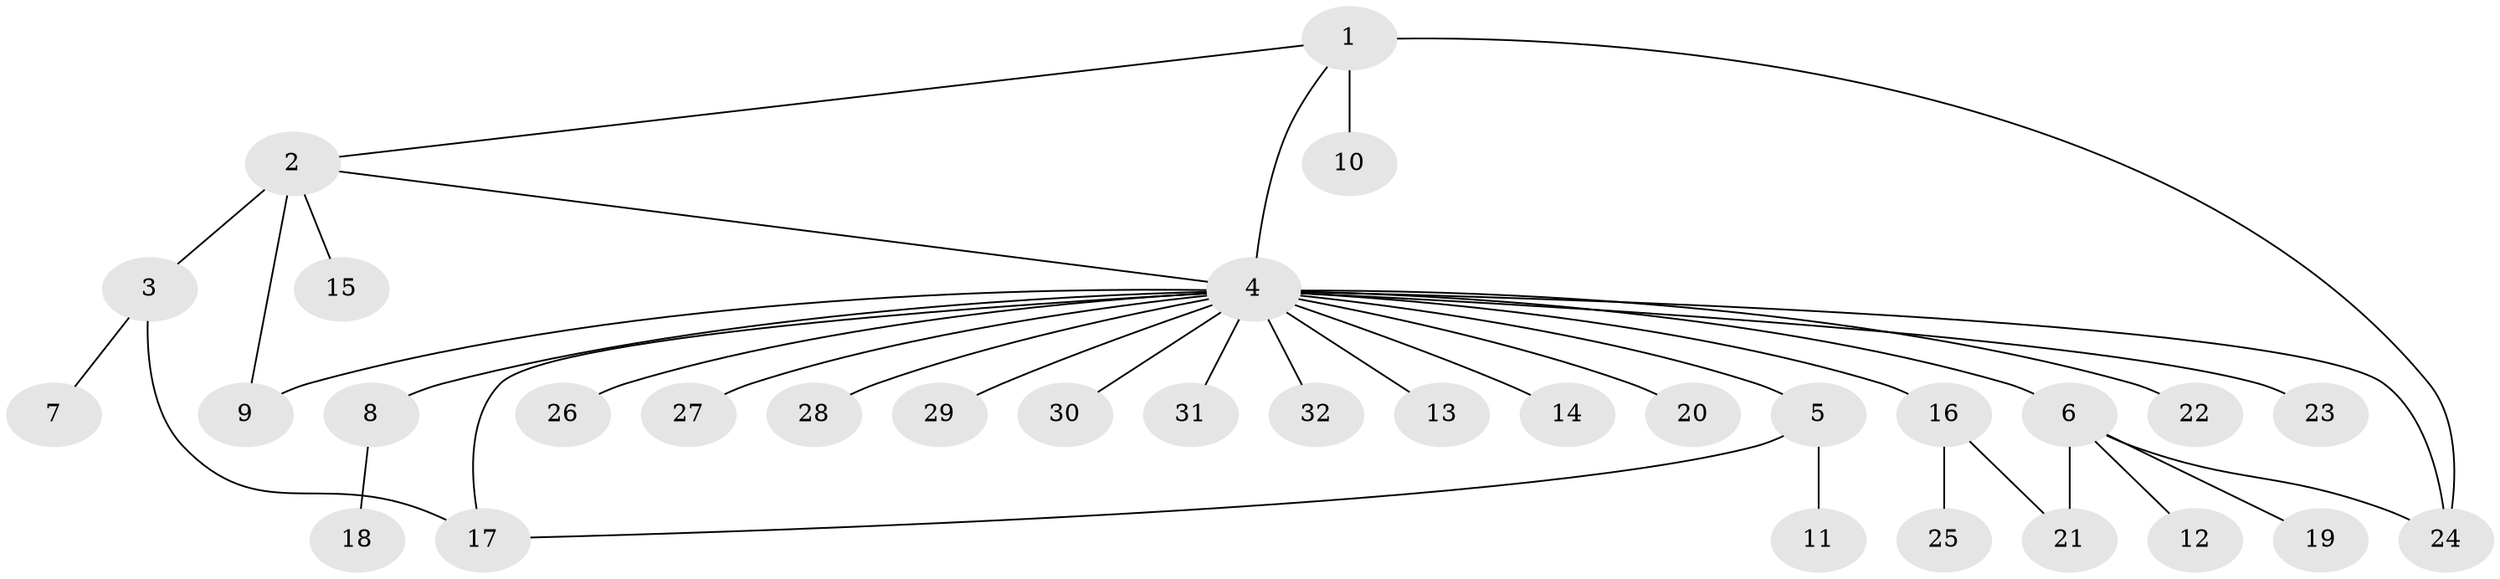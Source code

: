 // original degree distribution, {8: 0.031746031746031744, 2: 0.14285714285714285, 24: 0.015873015873015872, 3: 0.06349206349206349, 7: 0.015873015873015872, 4: 0.07936507936507936, 1: 0.6349206349206349, 5: 0.015873015873015872}
// Generated by graph-tools (version 1.1) at 2025/35/03/09/25 02:35:25]
// undirected, 32 vertices, 38 edges
graph export_dot {
graph [start="1"]
  node [color=gray90,style=filled];
  1;
  2;
  3;
  4;
  5;
  6;
  7;
  8;
  9;
  10;
  11;
  12;
  13;
  14;
  15;
  16;
  17;
  18;
  19;
  20;
  21;
  22;
  23;
  24;
  25;
  26;
  27;
  28;
  29;
  30;
  31;
  32;
  1 -- 2 [weight=1.0];
  1 -- 4 [weight=1.0];
  1 -- 10 [weight=4.0];
  1 -- 24 [weight=1.0];
  2 -- 3 [weight=2.0];
  2 -- 4 [weight=1.0];
  2 -- 9 [weight=1.0];
  2 -- 15 [weight=1.0];
  3 -- 7 [weight=2.0];
  3 -- 17 [weight=1.0];
  4 -- 5 [weight=1.0];
  4 -- 6 [weight=1.0];
  4 -- 8 [weight=1.0];
  4 -- 9 [weight=1.0];
  4 -- 13 [weight=1.0];
  4 -- 14 [weight=1.0];
  4 -- 16 [weight=1.0];
  4 -- 17 [weight=1.0];
  4 -- 20 [weight=1.0];
  4 -- 22 [weight=1.0];
  4 -- 23 [weight=1.0];
  4 -- 24 [weight=1.0];
  4 -- 26 [weight=1.0];
  4 -- 27 [weight=1.0];
  4 -- 28 [weight=1.0];
  4 -- 29 [weight=1.0];
  4 -- 30 [weight=1.0];
  4 -- 31 [weight=1.0];
  4 -- 32 [weight=1.0];
  5 -- 11 [weight=2.0];
  5 -- 17 [weight=1.0];
  6 -- 12 [weight=1.0];
  6 -- 19 [weight=1.0];
  6 -- 21 [weight=2.0];
  6 -- 24 [weight=1.0];
  8 -- 18 [weight=1.0];
  16 -- 21 [weight=1.0];
  16 -- 25 [weight=1.0];
}
